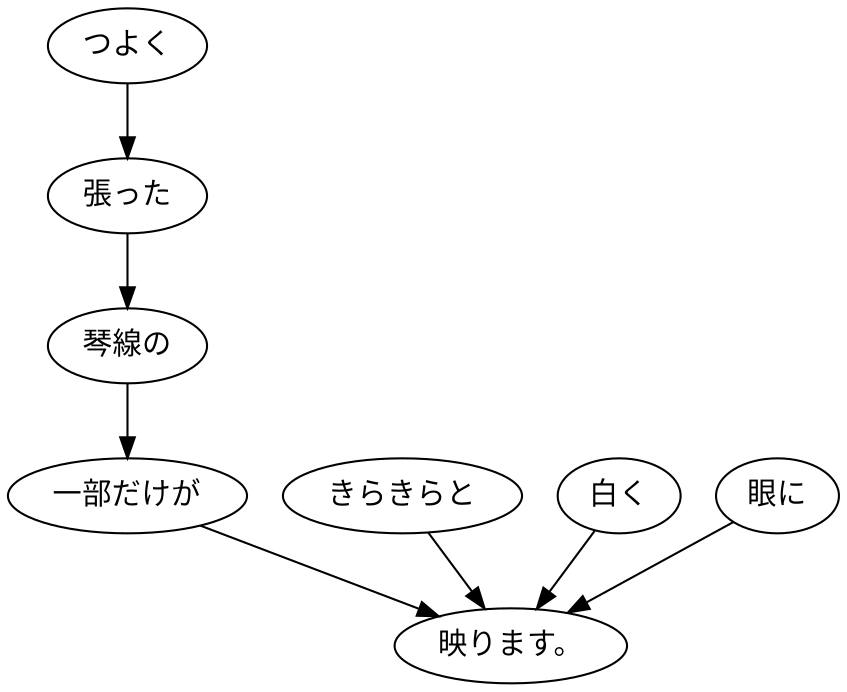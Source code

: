 digraph graph8031 {
	node0 [label="つよく"];
	node1 [label="張った"];
	node2 [label="琴線の"];
	node3 [label="一部だけが"];
	node4 [label="きらきらと"];
	node5 [label="白く"];
	node6 [label="眼に"];
	node7 [label="映ります。"];
	node0 -> node1;
	node1 -> node2;
	node2 -> node3;
	node3 -> node7;
	node4 -> node7;
	node5 -> node7;
	node6 -> node7;
}
